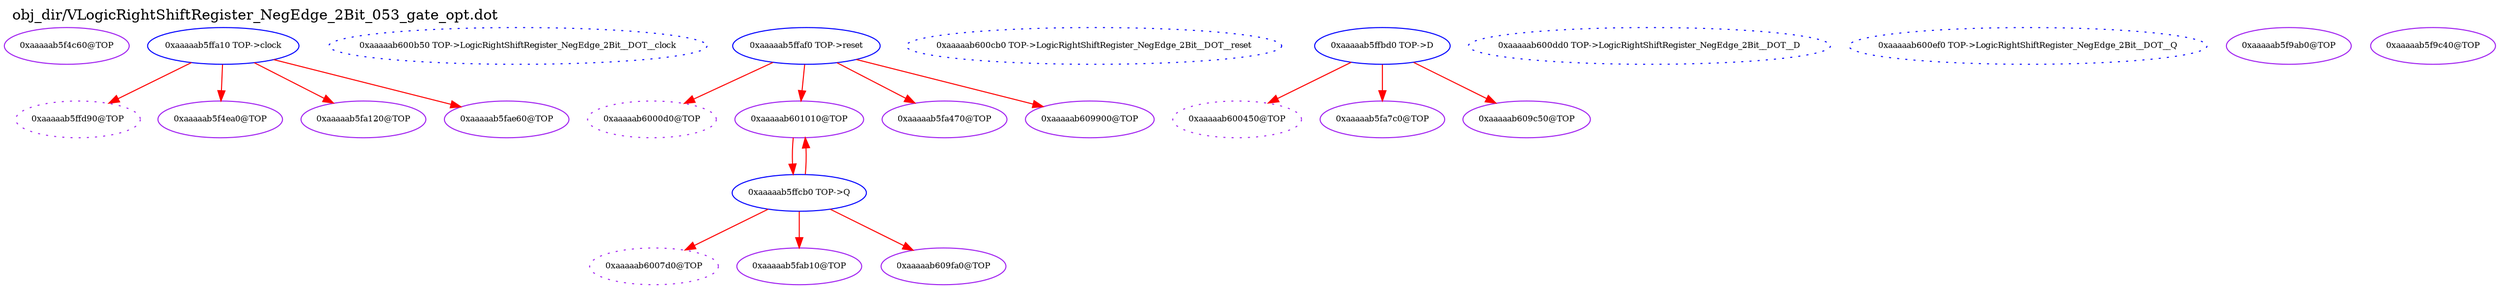 digraph v3graph {
	graph	[label="obj_dir/VLogicRightShiftRegister_NegEdge_2Bit_053_gate_opt.dot",
		 labelloc=t, labeljust=l,
		 //size="7.5,10",
		 rankdir=TB];
	n0	[fontsize=8 label="0xaaaaab5f4c60@TOP", color=purple];
	n1	[fontsize=8 label="0xaaaaab5ffd90@TOP", color=purple, style=dotted];
	n2	[fontsize=8 label="0xaaaaab5ffa10 TOP->clock", color=blue];
	n3	[fontsize=8 label="0xaaaaab600b50 TOP->LogicRightShiftRegister_NegEdge_2Bit__DOT__clock", color=blue, style=dotted];
	n4	[fontsize=8 label="0xaaaaab6000d0@TOP", color=purple, style=dotted];
	n5	[fontsize=8 label="0xaaaaab5ffaf0 TOP->reset", color=blue];
	n6	[fontsize=8 label="0xaaaaab600cb0 TOP->LogicRightShiftRegister_NegEdge_2Bit__DOT__reset", color=blue, style=dotted];
	n7	[fontsize=8 label="0xaaaaab600450@TOP", color=purple, style=dotted];
	n8	[fontsize=8 label="0xaaaaab5ffbd0 TOP->D", color=blue];
	n9	[fontsize=8 label="0xaaaaab600dd0 TOP->LogicRightShiftRegister_NegEdge_2Bit__DOT__D", color=blue, style=dotted];
	n10	[fontsize=8 label="0xaaaaab6007d0@TOP", color=purple, style=dotted];
	n11	[fontsize=8 label="0xaaaaab5ffcb0 TOP->Q", color=blue];
	n12	[fontsize=8 label="0xaaaaab600ef0 TOP->LogicRightShiftRegister_NegEdge_2Bit__DOT__Q", color=blue, style=dotted];
	n13	[fontsize=8 label="0xaaaaab5f4ea0@TOP", color=purple];
	n14	[fontsize=8 label="0xaaaaab601010@TOP", color=purple];
	n15	[fontsize=8 label="0xaaaaab5f9ab0@TOP", color=purple];
	n16	[fontsize=8 label="0xaaaaab5f9c40@TOP", color=purple];
	n17	[fontsize=8 label="0xaaaaab5fa120@TOP", color=purple];
	n18	[fontsize=8 label="0xaaaaab5fa470@TOP", color=purple];
	n19	[fontsize=8 label="0xaaaaab5fa7c0@TOP", color=purple];
	n20	[fontsize=8 label="0xaaaaab5fab10@TOP", color=purple];
	n21	[fontsize=8 label="0xaaaaab5fae60@TOP", color=purple];
	n22	[fontsize=8 label="0xaaaaab609900@TOP", color=purple];
	n23	[fontsize=8 label="0xaaaaab609c50@TOP", color=purple];
	n24	[fontsize=8 label="0xaaaaab609fa0@TOP", color=purple];
	n2 -> n1 [fontsize=8 label="" weight=1 color=red];
	n2 -> n13 [fontsize=8 label="" weight=1 color=red];
	n2 -> n17 [fontsize=8 label="" weight=1 color=red];
	n2 -> n21 [fontsize=8 label="" weight=1 color=red];
	n5 -> n4 [fontsize=8 label="" weight=1 color=red];
	n5 -> n14 [fontsize=8 label="" weight=1 color=red];
	n5 -> n18 [fontsize=8 label="" weight=1 color=red];
	n5 -> n22 [fontsize=8 label="" weight=1 color=red];
	n8 -> n7 [fontsize=8 label="" weight=1 color=red];
	n8 -> n19 [fontsize=8 label="" weight=1 color=red];
	n8 -> n23 [fontsize=8 label="" weight=1 color=red];
	n11 -> n10 [fontsize=8 label="" weight=1 color=red];
	n11 -> n14 [fontsize=8 label="" weight=1 color=red];
	n11 -> n20 [fontsize=8 label="" weight=1 color=red];
	n11 -> n24 [fontsize=8 label="" weight=1 color=red];
	n14 -> n11 [fontsize=8 label="" weight=1 color=red];
}
